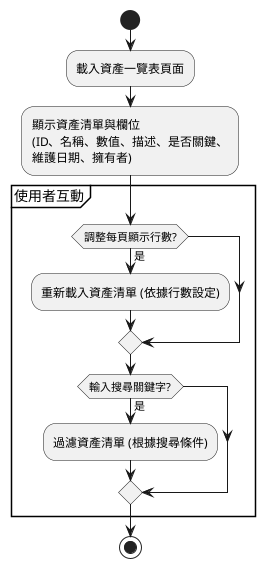 @startuml asset_overview_activity

start

:載入資產一覽表頁面;

:顯示資產清單與欄位
(ID、名稱、數值、描述、是否關鍵、
維護日期、擁有者);

partition "使用者互動" {
    if (調整每頁顯示行數?) then (是)
        :重新載入資產清單 (依據行數設定);
    endif

    if (輸入搜尋關鍵字?) then (是)
        :過濾資產清單 (根據搜尋條件);
    endif
}

stop

@enduml
